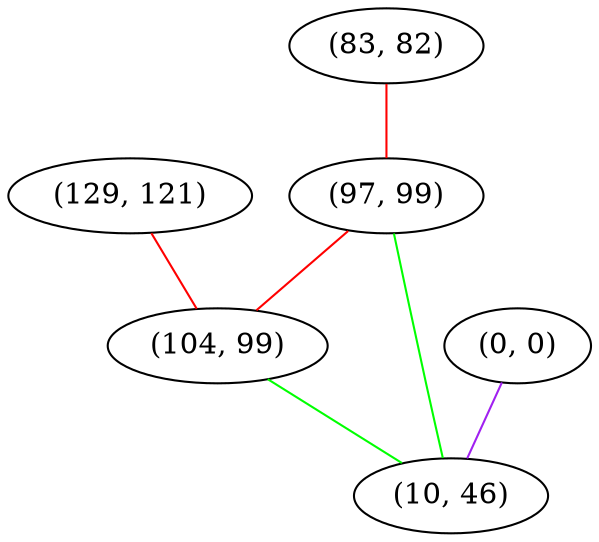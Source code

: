 graph "" {
"(83, 82)";
"(97, 99)";
"(129, 121)";
"(104, 99)";
"(0, 0)";
"(10, 46)";
"(83, 82)" -- "(97, 99)"  [color=red, key=0, weight=1];
"(97, 99)" -- "(10, 46)"  [color=green, key=0, weight=2];
"(97, 99)" -- "(104, 99)"  [color=red, key=0, weight=1];
"(129, 121)" -- "(104, 99)"  [color=red, key=0, weight=1];
"(104, 99)" -- "(10, 46)"  [color=green, key=0, weight=2];
"(0, 0)" -- "(10, 46)"  [color=purple, key=0, weight=4];
}
